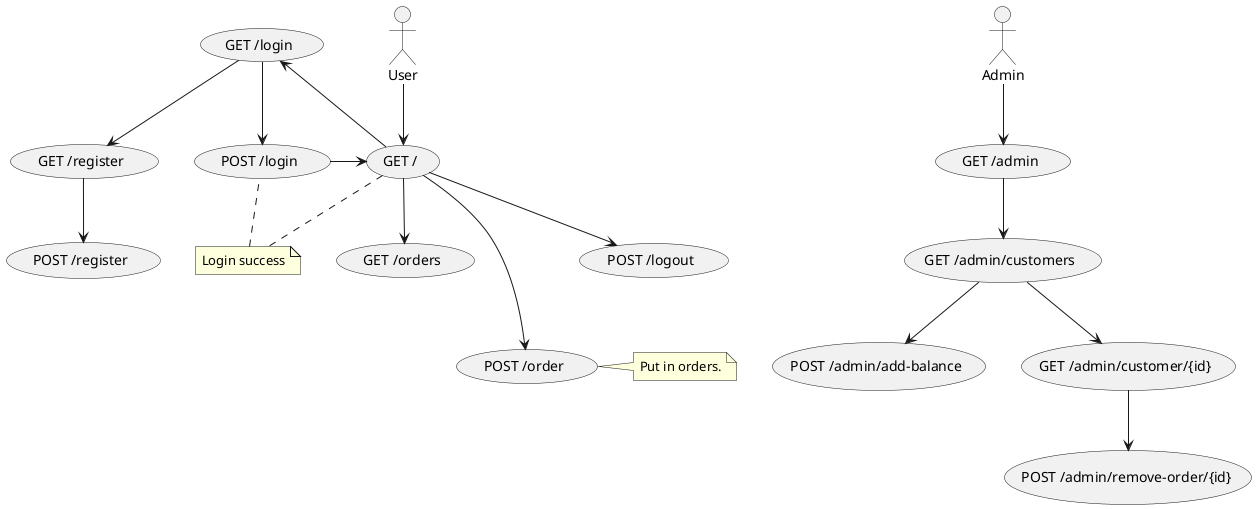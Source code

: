 @startuml
'https://plantuml.com/use-case-diagram

Admin --> (GET /admin)
(GET /admin) --> (GET /admin/customers)
(GET /admin/customers) --> (POST /admin/add-balance)
(GET /admin/customers) --> (GET /admin/customer/{id})
(GET /admin/customer/{id}) --> (POST /admin/remove-order/{id})

User --> (GET /)
(GET /) --> (POST /logout)
(GET /) -->(GET /login)
(GET /login) -->(GET /register)
(GET /register) -->(POST /register)
(GET /login) -> (POST /login)
(POST /login) -> (GET /)
(GET /) ---> (POST /order)
(GET /) --> (GET /orders)

note right of (POST /order) : Put in orders.

note "Login success" as N2
(GET /) .. N2
N2 .. (POST /login)

@enduml